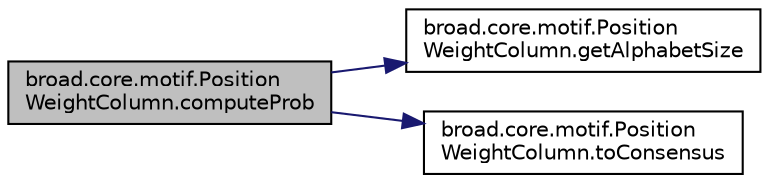digraph "broad.core.motif.PositionWeightColumn.computeProb"
{
  edge [fontname="Helvetica",fontsize="10",labelfontname="Helvetica",labelfontsize="10"];
  node [fontname="Helvetica",fontsize="10",shape=record];
  rankdir="LR";
  Node1 [label="broad.core.motif.Position\lWeightColumn.computeProb",height=0.2,width=0.4,color="black", fillcolor="grey75", style="filled" fontcolor="black"];
  Node1 -> Node2 [color="midnightblue",fontsize="10",style="solid"];
  Node2 [label="broad.core.motif.Position\lWeightColumn.getAlphabetSize",height=0.2,width=0.4,color="black", fillcolor="white", style="filled",URL="$classbroad_1_1core_1_1motif_1_1_position_weight_column.html#a629eb4fe6442a462bc5b5c7352576364"];
  Node1 -> Node3 [color="midnightblue",fontsize="10",style="solid"];
  Node3 [label="broad.core.motif.Position\lWeightColumn.toConsensus",height=0.2,width=0.4,color="black", fillcolor="white", style="filled",URL="$classbroad_1_1core_1_1motif_1_1_position_weight_column.html#a66a4df9e60746c26f9b04962364ef26f"];
}
